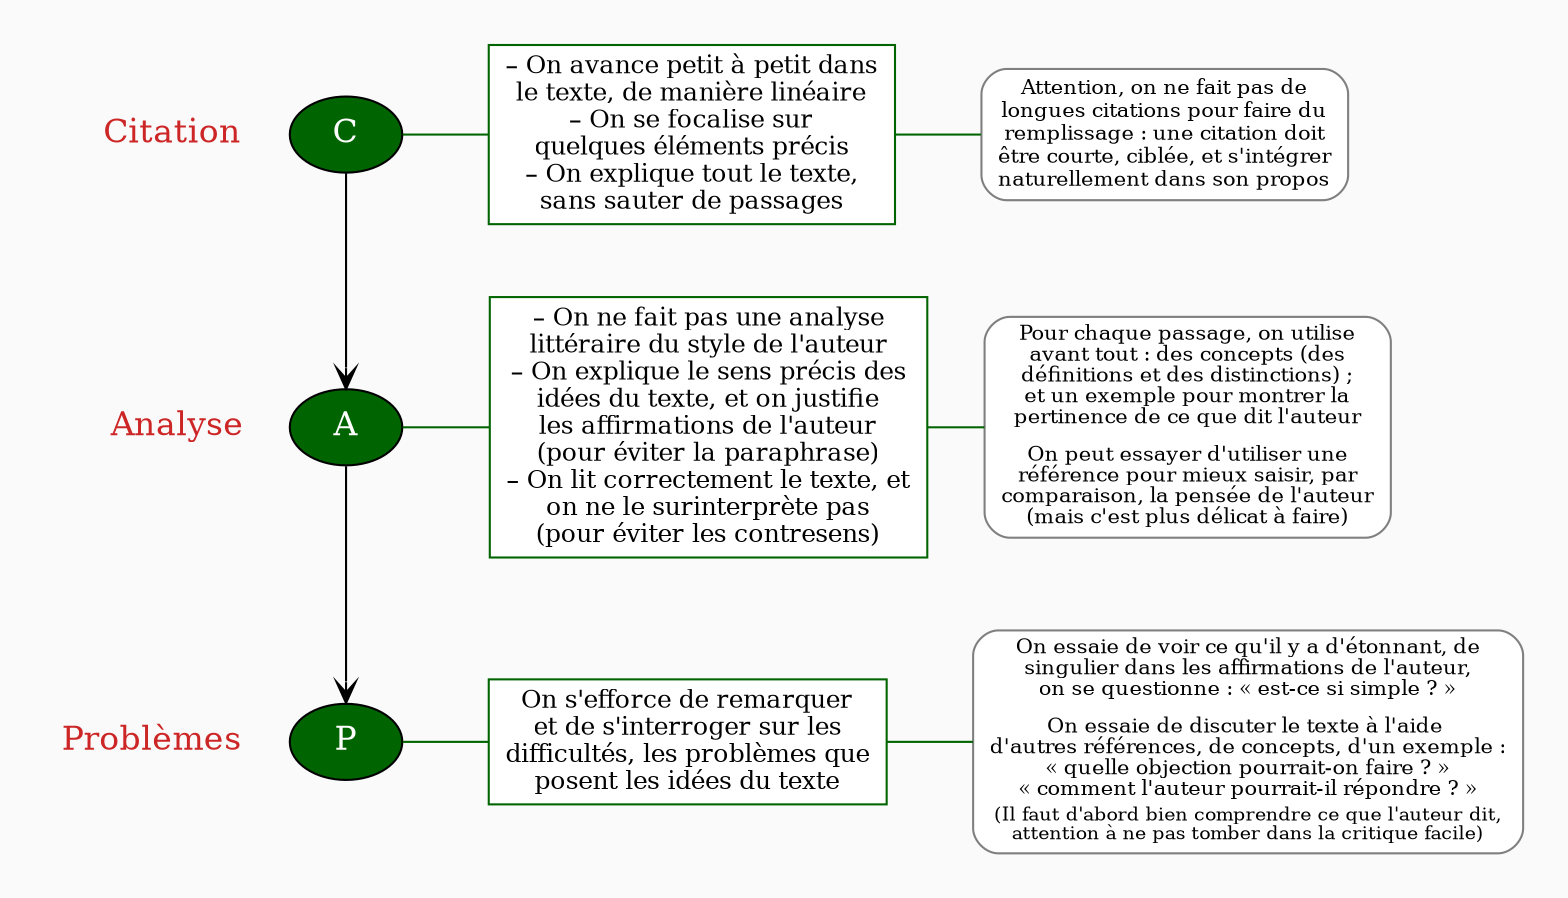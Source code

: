 digraph G {
// Template : diagram
// Usage : méthode pour la construction d'un paragraphe d'explication de texte, modèle CARE

//rankdir=LR
splines=true
//splines=curved
bgcolor=grey98
pad=0.3
style=filled
edge[minlen=4]
ranksep=0.1
nodesep=0.2 // valeur à changer ?

// NIVEAU 1
node[style=filled; fillcolor=12 ; fontcolor=white ; fontsize=18]
// a1[label=""]



// NIVEAU 2
node[style=filled;fillcolor=darkgreen;fontcolor=white; fontsize=16]
// b1[label=""]
b1[label="C"]
b2[label="A"]
b3[label="P"]

b1->b2->b3[arrowhead=vee]

// NIVEAU 3 (sans intermédiaire)
node [shape=box; style=filled;fillcolor=white;fontcolor=black;color=darkgreen;fontsize=12]
// c1[label=""]
edge[color=darkgreen]
{rank=same;b1->c1[arrowhead=none;minlen=3]}
c1[label="– On avance petit à petit dans
le texte, de manière linéaire
– On se focalise sur
quelques éléments précis
– On explique tout le texte,
sans sauter de passages"]
{rank=same;b2->c2[arrowhead=none;minlen=3]}
c2[label="– On ne fait pas une analyse
littéraire du style de l'auteur
– On explique le sens précis des
idées du texte, et on justifie
les affirmations de l'auteur
(pour éviter la paraphrase)
– On lit correctement le texte, et
on ne le surinterprète pas
(pour éviter les contresens)"]
{rank=same;b3->c3[arrowhead=none;minlen=3]}
c3[label="On s'efforce de remarquer
et de s'interroger sur les
difficultés, les problèmes que
posent les idées du texte"]


// INTERMEDIAIRE AVANT NIVEAU 3
node[style=filled;fillcolor=grey78;shape=oval]
// [arrowhead=none]
// bc1[label=""]


// NIVEAU 3 (avec intermédiaire)
node[style="filled";fillcolor=white;shape=box;color=grey50]
// c1[label=""]

// NIVEAU 4
node[style="filled, rounded";fillcolor=white;shape=box;color=grey50;fontsize=10]
// d1[label=""]
{rank=same;c1->d1[arrowhead=none;minlen=3]}
{rank=same;c2->d2[arrowhead=none;minlen=2]}
{rank=same;c3->d3[arrowhead=none;minlen=3]}

d1[label="Attention, on ne fait pas de
longues citations pour faire du
remplissage : une citation doit
être courte, ciblée, et s'intégrer
naturellement dans son propos"]

d2[label=<Pour chaque passage, on utilise<br/>
avant tout : des concepts (des<br/>
définitions et des distinctions) ;<br/>
et un exemple pour montrer la<br/>
pertinence de ce que dit l'auteur<br/>
<font point-size="8"><br/></font>
On peut essayer d'utiliser une<br/>
référence pour mieux saisir, par<br/>
comparaison, la pensée de l'auteur<br/>
(mais c'est plus délicat à faire)>]

d3[label=<On essaie de voir ce qu'il y a d'étonnant, de<br/>
singulier dans les affirmations de l'auteur,<br/>
on se questionne : « est-ce si simple ? »<br/>
<font point-size="8"><br/></font>
On essaie de discuter le texte à l'aide <br/>
d'autres références, de concepts, d'un exemple :<br/>
« quelle objection pourrait-on faire ? »<br/>
« comment l'auteur pourrait-il répondre ? »<br/>
<font point-size="3"><br/></font>
<font point-size="9.5">(Il faut d'abord bien comprendre ce que l'auteur dit,<br/>
attention à ne pas tomber dans la critique facile)</font>>]


// ETIQUETTES EN ROUGE
node[shape=plaintext;fontcolor=firebrick3;fillcolor=grey98;fontsize=16]
// e1[label=< <B>= Titre</B><BR /><BR />Contenu<BR /> >]
// e1[label=""]
// ->e1[minlen=1;style=invis]
{rank=same;e1->b1[minlen=1;style=invis;weight=10]}
e1[label="Citation"]
{rank=same;e2->b2[minlen=1;style=invis;weight=10]}
e2[label="Analyse"]
{rank=same;e3->b3[minlen=1;style=invis;weight=10]}
e3[label="Problèmes"]
// Remarques
node[color=blue;shape=box;style=filled;margin=0.07;fontcolor=black;fontsize=13]
edge[color=blue;arrowhead="none";xlabel="";style=dashed]
// r1[label=""]
// {rank=same;->r1}
// {rank=same;r1->[dir=back]}


}
